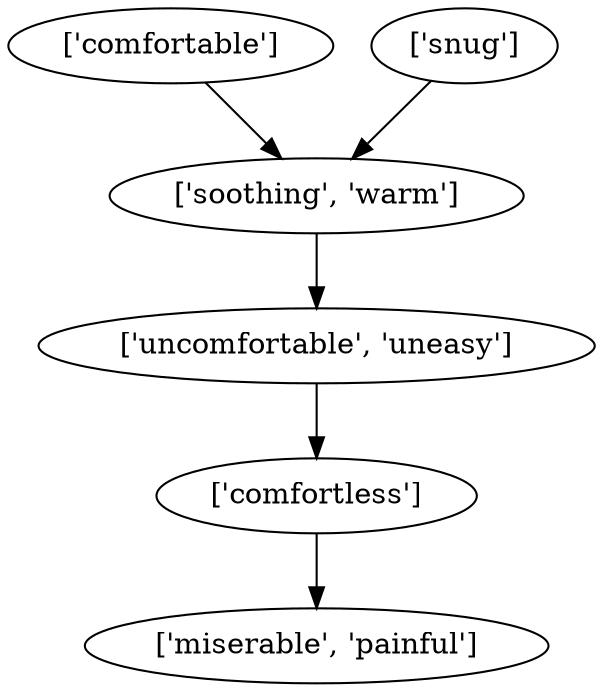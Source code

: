 strict digraph  {
	"['comfortless']" -> "['miserable', 'painful']";
	"['uncomfortable', 'uneasy']" -> "['comfortless']";
	"['comfortable']" -> "['soothing', 'warm']";
	"['soothing', 'warm']" -> "['uncomfortable', 'uneasy']";
	"['snug']" -> "['soothing', 'warm']";
}
